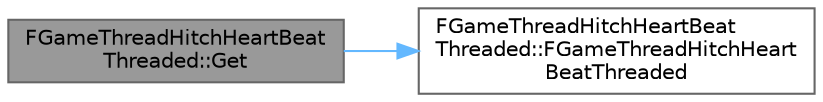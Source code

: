 digraph "FGameThreadHitchHeartBeatThreaded::Get"
{
 // INTERACTIVE_SVG=YES
 // LATEX_PDF_SIZE
  bgcolor="transparent";
  edge [fontname=Helvetica,fontsize=10,labelfontname=Helvetica,labelfontsize=10];
  node [fontname=Helvetica,fontsize=10,shape=box,height=0.2,width=0.4];
  rankdir="LR";
  Node1 [id="Node000001",label="FGameThreadHitchHeartBeat\lThreaded::Get",height=0.2,width=0.4,color="gray40", fillcolor="grey60", style="filled", fontcolor="black",tooltip="Gets the heartbeat singleton."];
  Node1 -> Node2 [id="edge1_Node000001_Node000002",color="steelblue1",style="solid",tooltip=" "];
  Node2 [id="Node000002",label="FGameThreadHitchHeartBeat\lThreaded::FGameThreadHitchHeart\lBeatThreaded",height=0.2,width=0.4,color="grey40", fillcolor="white", style="filled",URL="$d3/d72/classFGameThreadHitchHeartBeatThreaded.html#a2066f49716fe25cc1facc06d72aeef3e",tooltip=" "];
}
